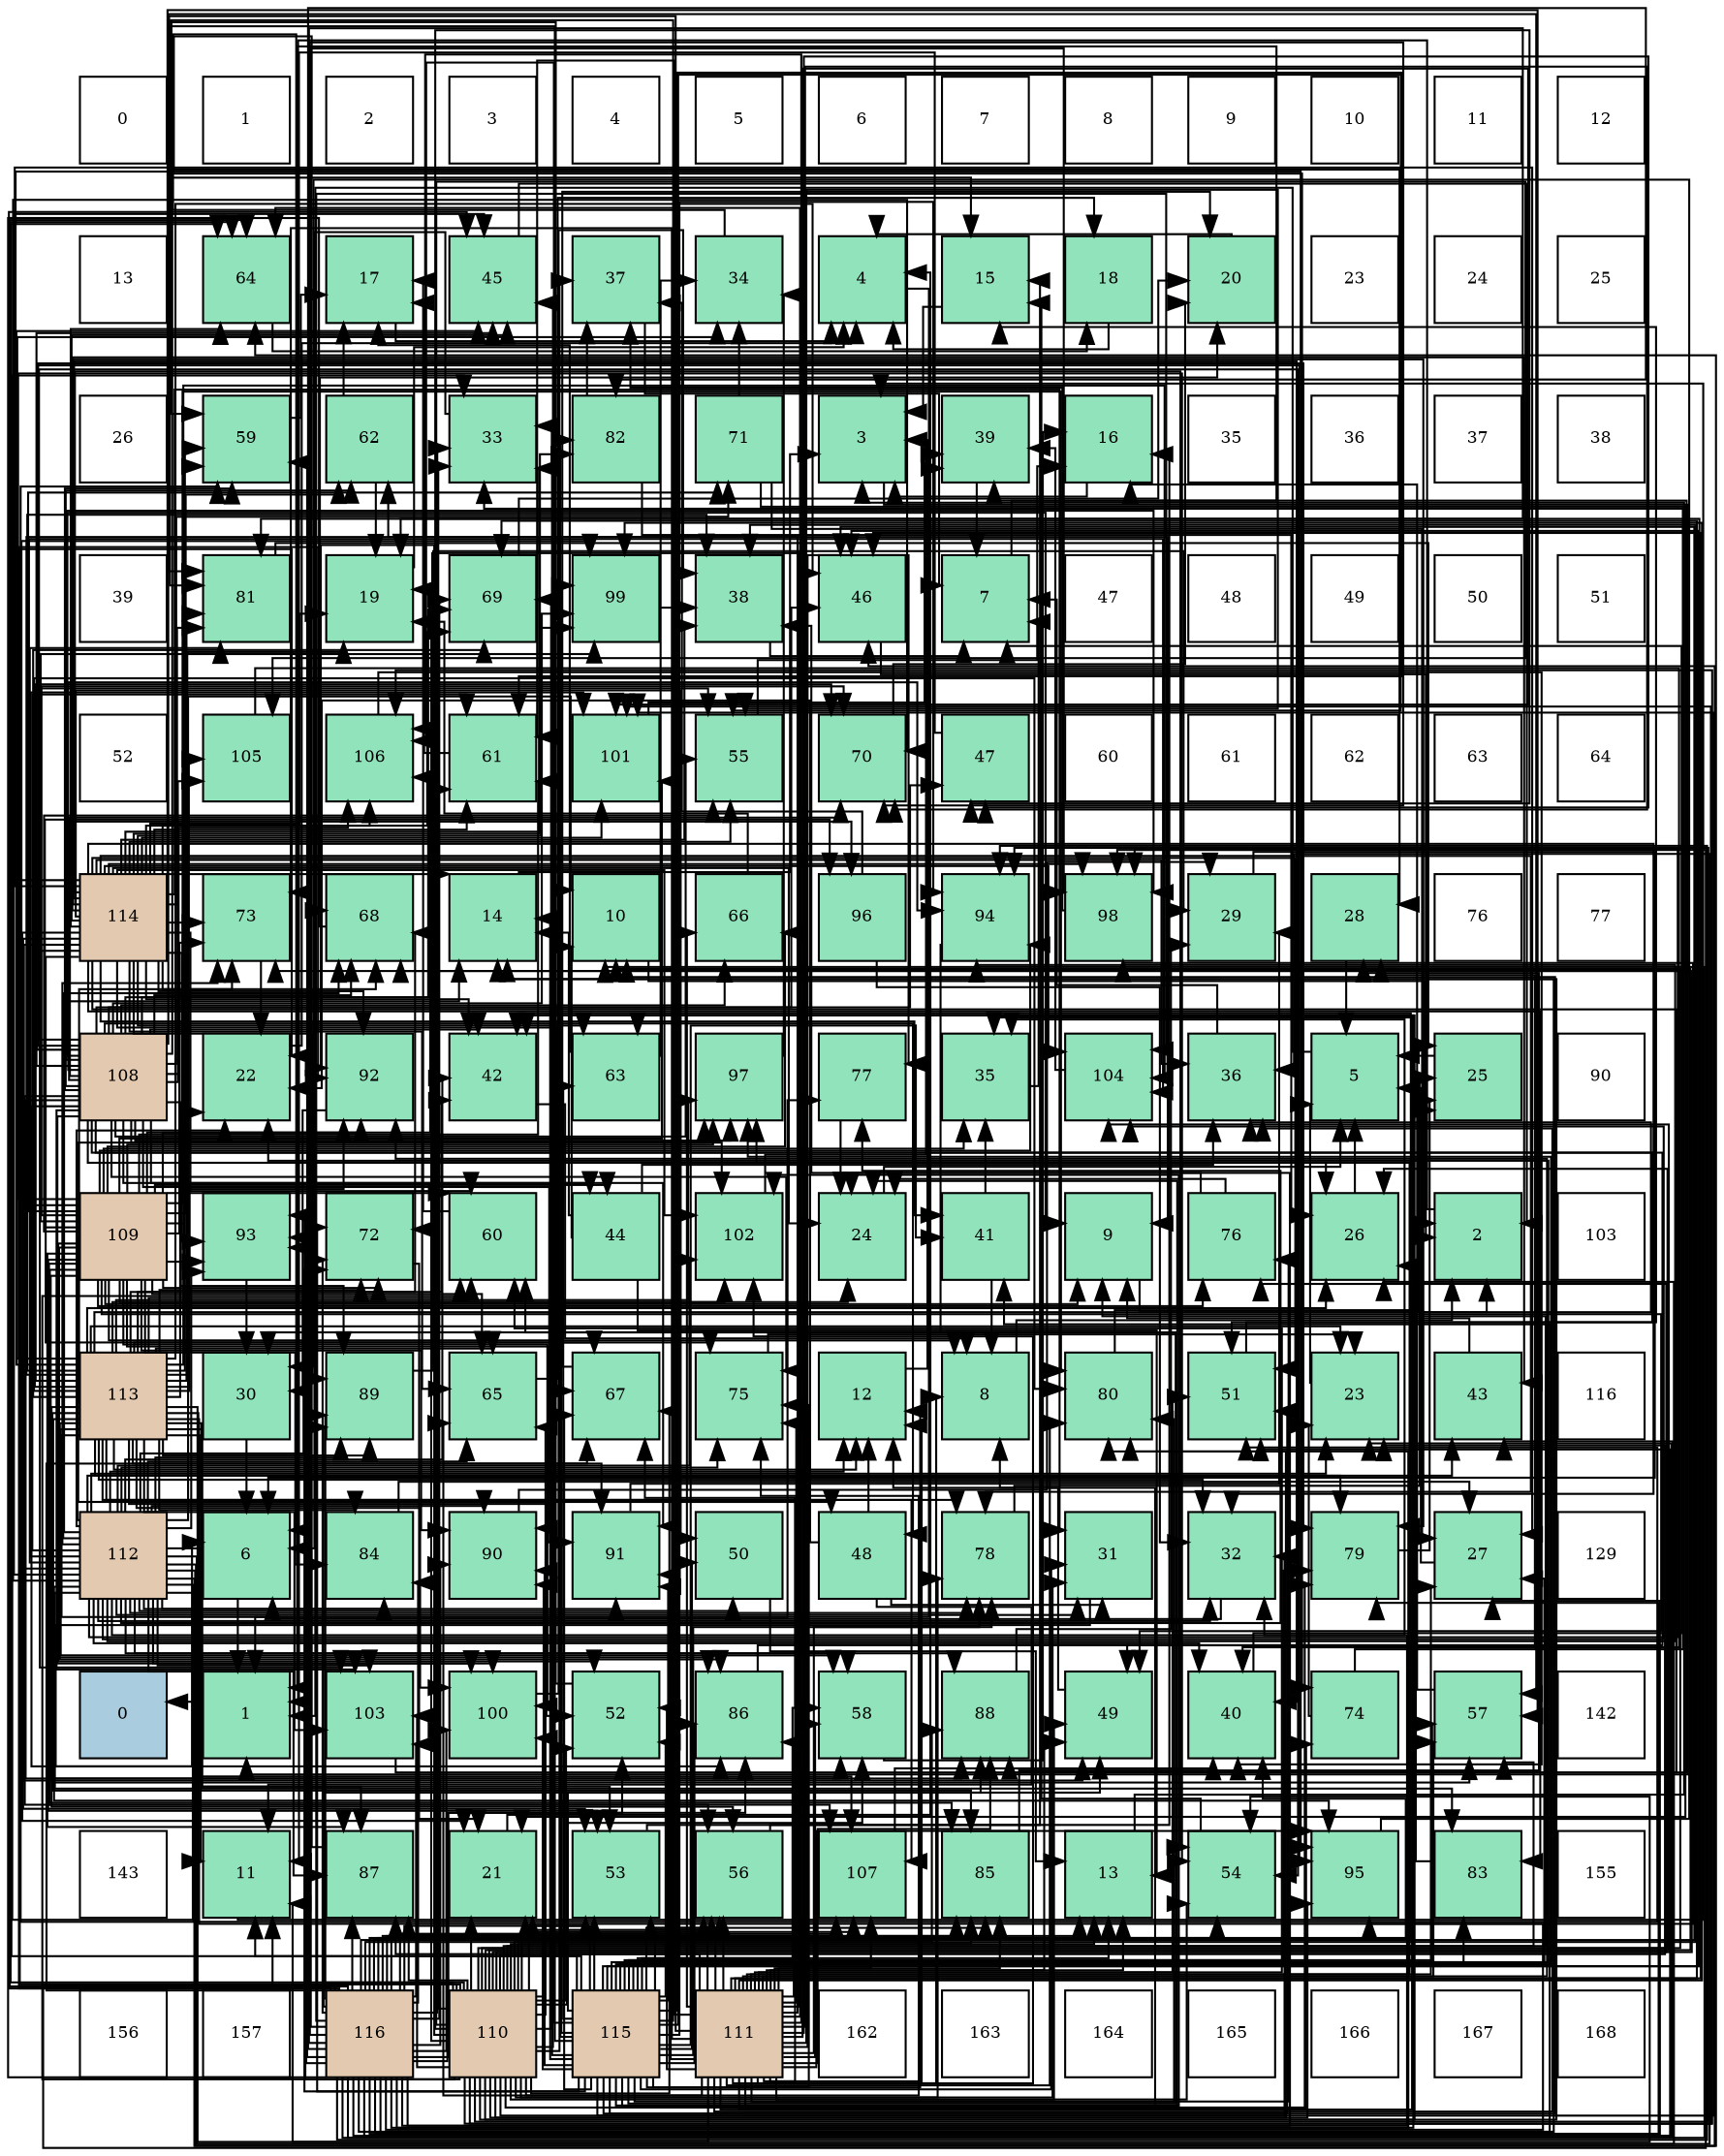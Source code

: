 digraph layout{
 rankdir=TB;
 splines=ortho;
 node [style=filled shape=square fixedsize=true width=0.6];
0[label="0", fontsize=8, fillcolor="#ffffff"];
1[label="1", fontsize=8, fillcolor="#ffffff"];
2[label="2", fontsize=8, fillcolor="#ffffff"];
3[label="3", fontsize=8, fillcolor="#ffffff"];
4[label="4", fontsize=8, fillcolor="#ffffff"];
5[label="5", fontsize=8, fillcolor="#ffffff"];
6[label="6", fontsize=8, fillcolor="#ffffff"];
7[label="7", fontsize=8, fillcolor="#ffffff"];
8[label="8", fontsize=8, fillcolor="#ffffff"];
9[label="9", fontsize=8, fillcolor="#ffffff"];
10[label="10", fontsize=8, fillcolor="#ffffff"];
11[label="11", fontsize=8, fillcolor="#ffffff"];
12[label="12", fontsize=8, fillcolor="#ffffff"];
13[label="13", fontsize=8, fillcolor="#ffffff"];
14[label="64", fontsize=8, fillcolor="#91e3bb"];
15[label="17", fontsize=8, fillcolor="#91e3bb"];
16[label="45", fontsize=8, fillcolor="#91e3bb"];
17[label="37", fontsize=8, fillcolor="#91e3bb"];
18[label="34", fontsize=8, fillcolor="#91e3bb"];
19[label="4", fontsize=8, fillcolor="#91e3bb"];
20[label="15", fontsize=8, fillcolor="#91e3bb"];
21[label="18", fontsize=8, fillcolor="#91e3bb"];
22[label="20", fontsize=8, fillcolor="#91e3bb"];
23[label="23", fontsize=8, fillcolor="#ffffff"];
24[label="24", fontsize=8, fillcolor="#ffffff"];
25[label="25", fontsize=8, fillcolor="#ffffff"];
26[label="26", fontsize=8, fillcolor="#ffffff"];
27[label="59", fontsize=8, fillcolor="#91e3bb"];
28[label="62", fontsize=8, fillcolor="#91e3bb"];
29[label="33", fontsize=8, fillcolor="#91e3bb"];
30[label="82", fontsize=8, fillcolor="#91e3bb"];
31[label="71", fontsize=8, fillcolor="#91e3bb"];
32[label="3", fontsize=8, fillcolor="#91e3bb"];
33[label="39", fontsize=8, fillcolor="#91e3bb"];
34[label="16", fontsize=8, fillcolor="#91e3bb"];
35[label="35", fontsize=8, fillcolor="#ffffff"];
36[label="36", fontsize=8, fillcolor="#ffffff"];
37[label="37", fontsize=8, fillcolor="#ffffff"];
38[label="38", fontsize=8, fillcolor="#ffffff"];
39[label="39", fontsize=8, fillcolor="#ffffff"];
40[label="81", fontsize=8, fillcolor="#91e3bb"];
41[label="19", fontsize=8, fillcolor="#91e3bb"];
42[label="69", fontsize=8, fillcolor="#91e3bb"];
43[label="99", fontsize=8, fillcolor="#91e3bb"];
44[label="38", fontsize=8, fillcolor="#91e3bb"];
45[label="46", fontsize=8, fillcolor="#91e3bb"];
46[label="7", fontsize=8, fillcolor="#91e3bb"];
47[label="47", fontsize=8, fillcolor="#ffffff"];
48[label="48", fontsize=8, fillcolor="#ffffff"];
49[label="49", fontsize=8, fillcolor="#ffffff"];
50[label="50", fontsize=8, fillcolor="#ffffff"];
51[label="51", fontsize=8, fillcolor="#ffffff"];
52[label="52", fontsize=8, fillcolor="#ffffff"];
53[label="105", fontsize=8, fillcolor="#91e3bb"];
54[label="106", fontsize=8, fillcolor="#91e3bb"];
55[label="61", fontsize=8, fillcolor="#91e3bb"];
56[label="101", fontsize=8, fillcolor="#91e3bb"];
57[label="55", fontsize=8, fillcolor="#91e3bb"];
58[label="70", fontsize=8, fillcolor="#91e3bb"];
59[label="47", fontsize=8, fillcolor="#91e3bb"];
60[label="60", fontsize=8, fillcolor="#ffffff"];
61[label="61", fontsize=8, fillcolor="#ffffff"];
62[label="62", fontsize=8, fillcolor="#ffffff"];
63[label="63", fontsize=8, fillcolor="#ffffff"];
64[label="64", fontsize=8, fillcolor="#ffffff"];
65[label="114", fontsize=8, fillcolor="#e3c9af"];
66[label="73", fontsize=8, fillcolor="#91e3bb"];
67[label="68", fontsize=8, fillcolor="#91e3bb"];
68[label="14", fontsize=8, fillcolor="#91e3bb"];
69[label="10", fontsize=8, fillcolor="#91e3bb"];
70[label="66", fontsize=8, fillcolor="#91e3bb"];
71[label="96", fontsize=8, fillcolor="#91e3bb"];
72[label="94", fontsize=8, fillcolor="#91e3bb"];
73[label="98", fontsize=8, fillcolor="#91e3bb"];
74[label="29", fontsize=8, fillcolor="#91e3bb"];
75[label="28", fontsize=8, fillcolor="#91e3bb"];
76[label="76", fontsize=8, fillcolor="#ffffff"];
77[label="77", fontsize=8, fillcolor="#ffffff"];
78[label="108", fontsize=8, fillcolor="#e3c9af"];
79[label="22", fontsize=8, fillcolor="#91e3bb"];
80[label="92", fontsize=8, fillcolor="#91e3bb"];
81[label="42", fontsize=8, fillcolor="#91e3bb"];
82[label="63", fontsize=8, fillcolor="#91e3bb"];
83[label="97", fontsize=8, fillcolor="#91e3bb"];
84[label="77", fontsize=8, fillcolor="#91e3bb"];
85[label="35", fontsize=8, fillcolor="#91e3bb"];
86[label="104", fontsize=8, fillcolor="#91e3bb"];
87[label="36", fontsize=8, fillcolor="#91e3bb"];
88[label="5", fontsize=8, fillcolor="#91e3bb"];
89[label="25", fontsize=8, fillcolor="#91e3bb"];
90[label="90", fontsize=8, fillcolor="#ffffff"];
91[label="109", fontsize=8, fillcolor="#e3c9af"];
92[label="93", fontsize=8, fillcolor="#91e3bb"];
93[label="72", fontsize=8, fillcolor="#91e3bb"];
94[label="60", fontsize=8, fillcolor="#91e3bb"];
95[label="44", fontsize=8, fillcolor="#91e3bb"];
96[label="102", fontsize=8, fillcolor="#91e3bb"];
97[label="24", fontsize=8, fillcolor="#91e3bb"];
98[label="41", fontsize=8, fillcolor="#91e3bb"];
99[label="9", fontsize=8, fillcolor="#91e3bb"];
100[label="76", fontsize=8, fillcolor="#91e3bb"];
101[label="26", fontsize=8, fillcolor="#91e3bb"];
102[label="2", fontsize=8, fillcolor="#91e3bb"];
103[label="103", fontsize=8, fillcolor="#ffffff"];
104[label="113", fontsize=8, fillcolor="#e3c9af"];
105[label="30", fontsize=8, fillcolor="#91e3bb"];
106[label="89", fontsize=8, fillcolor="#91e3bb"];
107[label="65", fontsize=8, fillcolor="#91e3bb"];
108[label="67", fontsize=8, fillcolor="#91e3bb"];
109[label="75", fontsize=8, fillcolor="#91e3bb"];
110[label="12", fontsize=8, fillcolor="#91e3bb"];
111[label="8", fontsize=8, fillcolor="#91e3bb"];
112[label="80", fontsize=8, fillcolor="#91e3bb"];
113[label="51", fontsize=8, fillcolor="#91e3bb"];
114[label="23", fontsize=8, fillcolor="#91e3bb"];
115[label="43", fontsize=8, fillcolor="#91e3bb"];
116[label="116", fontsize=8, fillcolor="#ffffff"];
117[label="112", fontsize=8, fillcolor="#e3c9af"];
118[label="6", fontsize=8, fillcolor="#91e3bb"];
119[label="84", fontsize=8, fillcolor="#91e3bb"];
120[label="90", fontsize=8, fillcolor="#91e3bb"];
121[label="91", fontsize=8, fillcolor="#91e3bb"];
122[label="50", fontsize=8, fillcolor="#91e3bb"];
123[label="48", fontsize=8, fillcolor="#91e3bb"];
124[label="78", fontsize=8, fillcolor="#91e3bb"];
125[label="31", fontsize=8, fillcolor="#91e3bb"];
126[label="32", fontsize=8, fillcolor="#91e3bb"];
127[label="79", fontsize=8, fillcolor="#91e3bb"];
128[label="27", fontsize=8, fillcolor="#91e3bb"];
129[label="129", fontsize=8, fillcolor="#ffffff"];
130[label="0", fontsize=8, fillcolor="#a9ccde"];
131[label="1", fontsize=8, fillcolor="#91e3bb"];
132[label="103", fontsize=8, fillcolor="#91e3bb"];
133[label="100", fontsize=8, fillcolor="#91e3bb"];
134[label="52", fontsize=8, fillcolor="#91e3bb"];
135[label="86", fontsize=8, fillcolor="#91e3bb"];
136[label="58", fontsize=8, fillcolor="#91e3bb"];
137[label="88", fontsize=8, fillcolor="#91e3bb"];
138[label="49", fontsize=8, fillcolor="#91e3bb"];
139[label="40", fontsize=8, fillcolor="#91e3bb"];
140[label="74", fontsize=8, fillcolor="#91e3bb"];
141[label="57", fontsize=8, fillcolor="#91e3bb"];
142[label="142", fontsize=8, fillcolor="#ffffff"];
143[label="143", fontsize=8, fillcolor="#ffffff"];
144[label="11", fontsize=8, fillcolor="#91e3bb"];
145[label="87", fontsize=8, fillcolor="#91e3bb"];
146[label="21", fontsize=8, fillcolor="#91e3bb"];
147[label="53", fontsize=8, fillcolor="#91e3bb"];
148[label="56", fontsize=8, fillcolor="#91e3bb"];
149[label="107", fontsize=8, fillcolor="#91e3bb"];
150[label="85", fontsize=8, fillcolor="#91e3bb"];
151[label="13", fontsize=8, fillcolor="#91e3bb"];
152[label="54", fontsize=8, fillcolor="#91e3bb"];
153[label="95", fontsize=8, fillcolor="#91e3bb"];
154[label="83", fontsize=8, fillcolor="#91e3bb"];
155[label="155", fontsize=8, fillcolor="#ffffff"];
156[label="156", fontsize=8, fillcolor="#ffffff"];
157[label="157", fontsize=8, fillcolor="#ffffff"];
158[label="116", fontsize=8, fillcolor="#e3c9af"];
159[label="110", fontsize=8, fillcolor="#e3c9af"];
160[label="115", fontsize=8, fillcolor="#e3c9af"];
161[label="111", fontsize=8, fillcolor="#e3c9af"];
162[label="162", fontsize=8, fillcolor="#ffffff"];
163[label="163", fontsize=8, fillcolor="#ffffff"];
164[label="164", fontsize=8, fillcolor="#ffffff"];
165[label="165", fontsize=8, fillcolor="#ffffff"];
166[label="166", fontsize=8, fillcolor="#ffffff"];
167[label="167", fontsize=8, fillcolor="#ffffff"];
168[label="168", fontsize=8, fillcolor="#ffffff"];
edge [constraint=false, style=vis];131 -> 130;
102 -> 131;
32 -> 131;
19 -> 131;
88 -> 131;
118 -> 131;
46 -> 131;
111 -> 102;
99 -> 102;
69 -> 102;
144 -> 32;
110 -> 32;
151 -> 32;
68 -> 32;
20 -> 32;
34 -> 32;
15 -> 19;
21 -> 19;
41 -> 19;
22 -> 19;
146 -> 19;
79 -> 19;
114 -> 88;
97 -> 88;
89 -> 88;
101 -> 88;
128 -> 88;
75 -> 88;
74 -> 118;
105 -> 118;
125 -> 118;
126 -> 118;
29 -> 118;
18 -> 118;
85 -> 46;
87 -> 46;
17 -> 46;
44 -> 46;
33 -> 46;
139 -> 46;
98 -> 111;
98 -> 85;
81 -> 111;
115 -> 99;
95 -> 69;
95 -> 151;
95 -> 68;
95 -> 87;
16 -> 102;
45 -> 102;
59 -> 144;
123 -> 144;
123 -> 110;
123 -> 79;
123 -> 125;
138 -> 110;
122 -> 151;
113 -> 20;
134 -> 20;
147 -> 20;
152 -> 20;
57 -> 34;
148 -> 34;
141 -> 34;
136 -> 34;
27 -> 15;
94 -> 15;
55 -> 15;
28 -> 15;
28 -> 41;
82 -> 15;
82 -> 18;
14 -> 21;
107 -> 21;
70 -> 41;
108 -> 22;
67 -> 22;
42 -> 22;
58 -> 22;
31 -> 146;
31 -> 128;
31 -> 18;
93 -> 146;
66 -> 79;
140 -> 114;
140 -> 29;
109 -> 114;
100 -> 97;
100 -> 44;
84 -> 97;
124 -> 89;
127 -> 89;
112 -> 89;
40 -> 89;
30 -> 101;
30 -> 17;
154 -> 101;
119 -> 128;
150 -> 75;
135 -> 75;
145 -> 75;
137 -> 74;
106 -> 74;
120 -> 74;
121 -> 74;
80 -> 105;
92 -> 105;
72 -> 105;
153 -> 105;
71 -> 126;
71 -> 17;
83 -> 18;
73 -> 17;
43 -> 44;
133 -> 44;
56 -> 33;
96 -> 33;
132 -> 33;
86 -> 33;
53 -> 139;
54 -> 139;
149 -> 139;
78 -> 99;
78 -> 101;
78 -> 81;
78 -> 95;
78 -> 16;
78 -> 45;
78 -> 59;
78 -> 123;
78 -> 138;
78 -> 113;
78 -> 152;
78 -> 57;
78 -> 141;
78 -> 27;
78 -> 55;
78 -> 28;
78 -> 70;
78 -> 67;
78 -> 42;
78 -> 58;
78 -> 31;
78 -> 140;
78 -> 109;
78 -> 127;
78 -> 135;
78 -> 137;
78 -> 106;
78 -> 120;
78 -> 121;
78 -> 72;
78 -> 153;
78 -> 71;
78 -> 83;
78 -> 73;
78 -> 43;
78 -> 133;
78 -> 96;
78 -> 132;
78 -> 53;
78 -> 54;
78 -> 149;
91 -> 111;
91 -> 99;
91 -> 85;
91 -> 95;
91 -> 123;
91 -> 138;
91 -> 134;
91 -> 147;
91 -> 152;
91 -> 57;
91 -> 148;
91 -> 136;
91 -> 27;
91 -> 94;
91 -> 55;
91 -> 28;
91 -> 107;
91 -> 70;
91 -> 58;
91 -> 31;
91 -> 93;
91 -> 66;
91 -> 100;
91 -> 112;
91 -> 119;
91 -> 150;
91 -> 135;
91 -> 145;
91 -> 120;
91 -> 121;
91 -> 80;
91 -> 92;
91 -> 72;
91 -> 71;
91 -> 83;
91 -> 43;
91 -> 133;
91 -> 56;
91 -> 96;
91 -> 86;
91 -> 54;
159 -> 111;
159 -> 99;
159 -> 69;
159 -> 151;
159 -> 68;
159 -> 41;
159 -> 146;
159 -> 79;
159 -> 114;
159 -> 101;
159 -> 125;
159 -> 126;
159 -> 29;
159 -> 17;
159 -> 81;
159 -> 16;
159 -> 59;
159 -> 138;
159 -> 134;
159 -> 148;
159 -> 141;
159 -> 136;
159 -> 94;
159 -> 14;
159 -> 107;
159 -> 108;
159 -> 67;
159 -> 42;
159 -> 66;
159 -> 109;
159 -> 100;
159 -> 124;
159 -> 112;
159 -> 150;
159 -> 145;
159 -> 137;
159 -> 106;
159 -> 120;
159 -> 80;
159 -> 92;
159 -> 72;
159 -> 153;
159 -> 73;
159 -> 56;
159 -> 132;
159 -> 86;
159 -> 53;
159 -> 54;
159 -> 149;
161 -> 111;
161 -> 144;
161 -> 110;
161 -> 151;
161 -> 146;
161 -> 128;
161 -> 85;
161 -> 87;
161 -> 45;
161 -> 59;
161 -> 138;
161 -> 113;
161 -> 134;
161 -> 147;
161 -> 152;
161 -> 57;
161 -> 148;
161 -> 141;
161 -> 136;
161 -> 94;
161 -> 55;
161 -> 28;
161 -> 14;
161 -> 107;
161 -> 70;
161 -> 108;
161 -> 42;
161 -> 58;
161 -> 93;
161 -> 66;
161 -> 140;
161 -> 109;
161 -> 100;
161 -> 84;
161 -> 124;
161 -> 127;
161 -> 112;
161 -> 40;
161 -> 150;
161 -> 135;
161 -> 145;
161 -> 137;
161 -> 121;
161 -> 80;
161 -> 153;
161 -> 83;
161 -> 43;
161 -> 56;
161 -> 96;
161 -> 54;
161 -> 149;
117 -> 69;
117 -> 110;
117 -> 68;
117 -> 79;
117 -> 114;
117 -> 101;
117 -> 125;
117 -> 126;
117 -> 29;
117 -> 85;
117 -> 87;
117 -> 139;
117 -> 81;
117 -> 115;
117 -> 16;
117 -> 45;
117 -> 122;
117 -> 136;
117 -> 27;
117 -> 55;
117 -> 14;
117 -> 107;
117 -> 67;
117 -> 58;
117 -> 93;
117 -> 66;
117 -> 109;
117 -> 84;
117 -> 124;
117 -> 40;
117 -> 154;
117 -> 119;
117 -> 145;
117 -> 137;
117 -> 106;
117 -> 120;
117 -> 121;
117 -> 92;
117 -> 72;
117 -> 153;
117 -> 83;
117 -> 73;
117 -> 43;
117 -> 133;
117 -> 56;
117 -> 96;
117 -> 132;
117 -> 86;
117 -> 149;
104 -> 99;
104 -> 144;
104 -> 110;
104 -> 41;
104 -> 79;
104 -> 114;
104 -> 97;
104 -> 101;
104 -> 126;
104 -> 18;
104 -> 87;
104 -> 44;
104 -> 81;
104 -> 16;
104 -> 45;
104 -> 113;
104 -> 134;
104 -> 147;
104 -> 152;
104 -> 57;
104 -> 148;
104 -> 141;
104 -> 136;
104 -> 27;
104 -> 94;
104 -> 107;
104 -> 108;
104 -> 67;
104 -> 42;
104 -> 58;
104 -> 93;
104 -> 66;
104 -> 84;
104 -> 124;
104 -> 127;
104 -> 112;
104 -> 40;
104 -> 119;
104 -> 150;
104 -> 135;
104 -> 145;
104 -> 106;
104 -> 121;
104 -> 80;
104 -> 83;
104 -> 73;
104 -> 133;
104 -> 132;
104 -> 86;
104 -> 53;
104 -> 149;
65 -> 68;
65 -> 41;
65 -> 146;
65 -> 97;
65 -> 128;
65 -> 125;
65 -> 126;
65 -> 29;
65 -> 87;
65 -> 44;
65 -> 139;
65 -> 98;
65 -> 81;
65 -> 115;
65 -> 16;
65 -> 138;
65 -> 122;
65 -> 113;
65 -> 147;
65 -> 152;
65 -> 57;
65 -> 141;
65 -> 94;
65 -> 55;
65 -> 82;
65 -> 14;
65 -> 107;
65 -> 108;
65 -> 67;
65 -> 42;
65 -> 66;
65 -> 109;
65 -> 124;
65 -> 127;
65 -> 40;
65 -> 30;
65 -> 154;
65 -> 137;
65 -> 106;
65 -> 80;
65 -> 92;
65 -> 153;
65 -> 73;
65 -> 43;
65 -> 56;
65 -> 96;
65 -> 132;
65 -> 86;
65 -> 54;
160 -> 69;
160 -> 144;
160 -> 110;
160 -> 151;
160 -> 68;
160 -> 41;
160 -> 146;
160 -> 79;
160 -> 97;
160 -> 128;
160 -> 125;
160 -> 29;
160 -> 98;
160 -> 45;
160 -> 138;
160 -> 122;
160 -> 113;
160 -> 134;
160 -> 147;
160 -> 57;
160 -> 148;
160 -> 141;
160 -> 136;
160 -> 27;
160 -> 94;
160 -> 55;
160 -> 82;
160 -> 14;
160 -> 108;
160 -> 93;
160 -> 109;
160 -> 124;
160 -> 127;
160 -> 112;
160 -> 40;
160 -> 30;
160 -> 154;
160 -> 150;
160 -> 135;
160 -> 120;
160 -> 121;
160 -> 92;
160 -> 72;
160 -> 83;
160 -> 43;
160 -> 133;
160 -> 56;
160 -> 96;
160 -> 54;
158 -> 69;
158 -> 144;
158 -> 151;
158 -> 68;
158 -> 114;
158 -> 97;
158 -> 128;
158 -> 126;
158 -> 29;
158 -> 44;
158 -> 139;
158 -> 98;
158 -> 81;
158 -> 115;
158 -> 16;
158 -> 45;
158 -> 113;
158 -> 134;
158 -> 147;
158 -> 152;
158 -> 148;
158 -> 27;
158 -> 82;
158 -> 14;
158 -> 108;
158 -> 67;
158 -> 42;
158 -> 58;
158 -> 93;
158 -> 127;
158 -> 112;
158 -> 40;
158 -> 30;
158 -> 119;
158 -> 150;
158 -> 135;
158 -> 145;
158 -> 137;
158 -> 106;
158 -> 120;
158 -> 80;
158 -> 92;
158 -> 72;
158 -> 153;
158 -> 73;
158 -> 133;
158 -> 132;
158 -> 86;
158 -> 149;
edge [constraint=true, style=invis];
0 -> 13 -> 26 -> 39 -> 52 -> 65 -> 78 -> 91 -> 104 -> 117 -> 130 -> 143 -> 156;
1 -> 14 -> 27 -> 40 -> 53 -> 66 -> 79 -> 92 -> 105 -> 118 -> 131 -> 144 -> 157;
2 -> 15 -> 28 -> 41 -> 54 -> 67 -> 80 -> 93 -> 106 -> 119 -> 132 -> 145 -> 158;
3 -> 16 -> 29 -> 42 -> 55 -> 68 -> 81 -> 94 -> 107 -> 120 -> 133 -> 146 -> 159;
4 -> 17 -> 30 -> 43 -> 56 -> 69 -> 82 -> 95 -> 108 -> 121 -> 134 -> 147 -> 160;
5 -> 18 -> 31 -> 44 -> 57 -> 70 -> 83 -> 96 -> 109 -> 122 -> 135 -> 148 -> 161;
6 -> 19 -> 32 -> 45 -> 58 -> 71 -> 84 -> 97 -> 110 -> 123 -> 136 -> 149 -> 162;
7 -> 20 -> 33 -> 46 -> 59 -> 72 -> 85 -> 98 -> 111 -> 124 -> 137 -> 150 -> 163;
8 -> 21 -> 34 -> 47 -> 60 -> 73 -> 86 -> 99 -> 112 -> 125 -> 138 -> 151 -> 164;
9 -> 22 -> 35 -> 48 -> 61 -> 74 -> 87 -> 100 -> 113 -> 126 -> 139 -> 152 -> 165;
10 -> 23 -> 36 -> 49 -> 62 -> 75 -> 88 -> 101 -> 114 -> 127 -> 140 -> 153 -> 166;
11 -> 24 -> 37 -> 50 -> 63 -> 76 -> 89 -> 102 -> 115 -> 128 -> 141 -> 154 -> 167;
12 -> 25 -> 38 -> 51 -> 64 -> 77 -> 90 -> 103 -> 116 -> 129 -> 142 -> 155 -> 168;
rank = same {0 -> 1 -> 2 -> 3 -> 4 -> 5 -> 6 -> 7 -> 8 -> 9 -> 10 -> 11 -> 12};
rank = same {13 -> 14 -> 15 -> 16 -> 17 -> 18 -> 19 -> 20 -> 21 -> 22 -> 23 -> 24 -> 25};
rank = same {26 -> 27 -> 28 -> 29 -> 30 -> 31 -> 32 -> 33 -> 34 -> 35 -> 36 -> 37 -> 38};
rank = same {39 -> 40 -> 41 -> 42 -> 43 -> 44 -> 45 -> 46 -> 47 -> 48 -> 49 -> 50 -> 51};
rank = same {52 -> 53 -> 54 -> 55 -> 56 -> 57 -> 58 -> 59 -> 60 -> 61 -> 62 -> 63 -> 64};
rank = same {65 -> 66 -> 67 -> 68 -> 69 -> 70 -> 71 -> 72 -> 73 -> 74 -> 75 -> 76 -> 77};
rank = same {78 -> 79 -> 80 -> 81 -> 82 -> 83 -> 84 -> 85 -> 86 -> 87 -> 88 -> 89 -> 90};
rank = same {91 -> 92 -> 93 -> 94 -> 95 -> 96 -> 97 -> 98 -> 99 -> 100 -> 101 -> 102 -> 103};
rank = same {104 -> 105 -> 106 -> 107 -> 108 -> 109 -> 110 -> 111 -> 112 -> 113 -> 114 -> 115 -> 116};
rank = same {117 -> 118 -> 119 -> 120 -> 121 -> 122 -> 123 -> 124 -> 125 -> 126 -> 127 -> 128 -> 129};
rank = same {130 -> 131 -> 132 -> 133 -> 134 -> 135 -> 136 -> 137 -> 138 -> 139 -> 140 -> 141 -> 142};
rank = same {143 -> 144 -> 145 -> 146 -> 147 -> 148 -> 149 -> 150 -> 151 -> 152 -> 153 -> 154 -> 155};
rank = same {156 -> 157 -> 158 -> 159 -> 160 -> 161 -> 162 -> 163 -> 164 -> 165 -> 166 -> 167 -> 168};
}